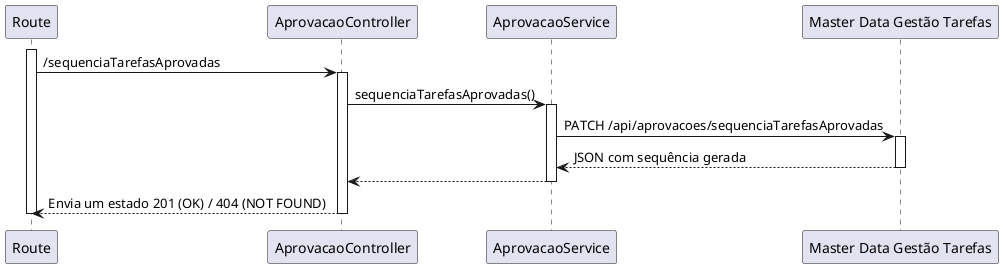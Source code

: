 @startuml vp3

participant Route as route
participant AprovacaoController as ctrl
participant AprovacaoService as svc
participant "Master Data Gestão Tarefas" as mdgt

activate route
route -> ctrl : /sequenciaTarefasAprovadas
activate ctrl
ctrl -> svc : sequenciaTarefasAprovadas()
activate svc
svc -> mdgt : PATCH /api/aprovacoes/sequenciaTarefasAprovadas
activate mdgt
mdgt --> svc : JSON com sequência gerada
deactivate mdgt
svc --> ctrl
deactivate svc
ctrl --> route : Envia um estado 201 (OK) / 404 (NOT FOUND)
deactivate ctrl
deactivate route



@enduml